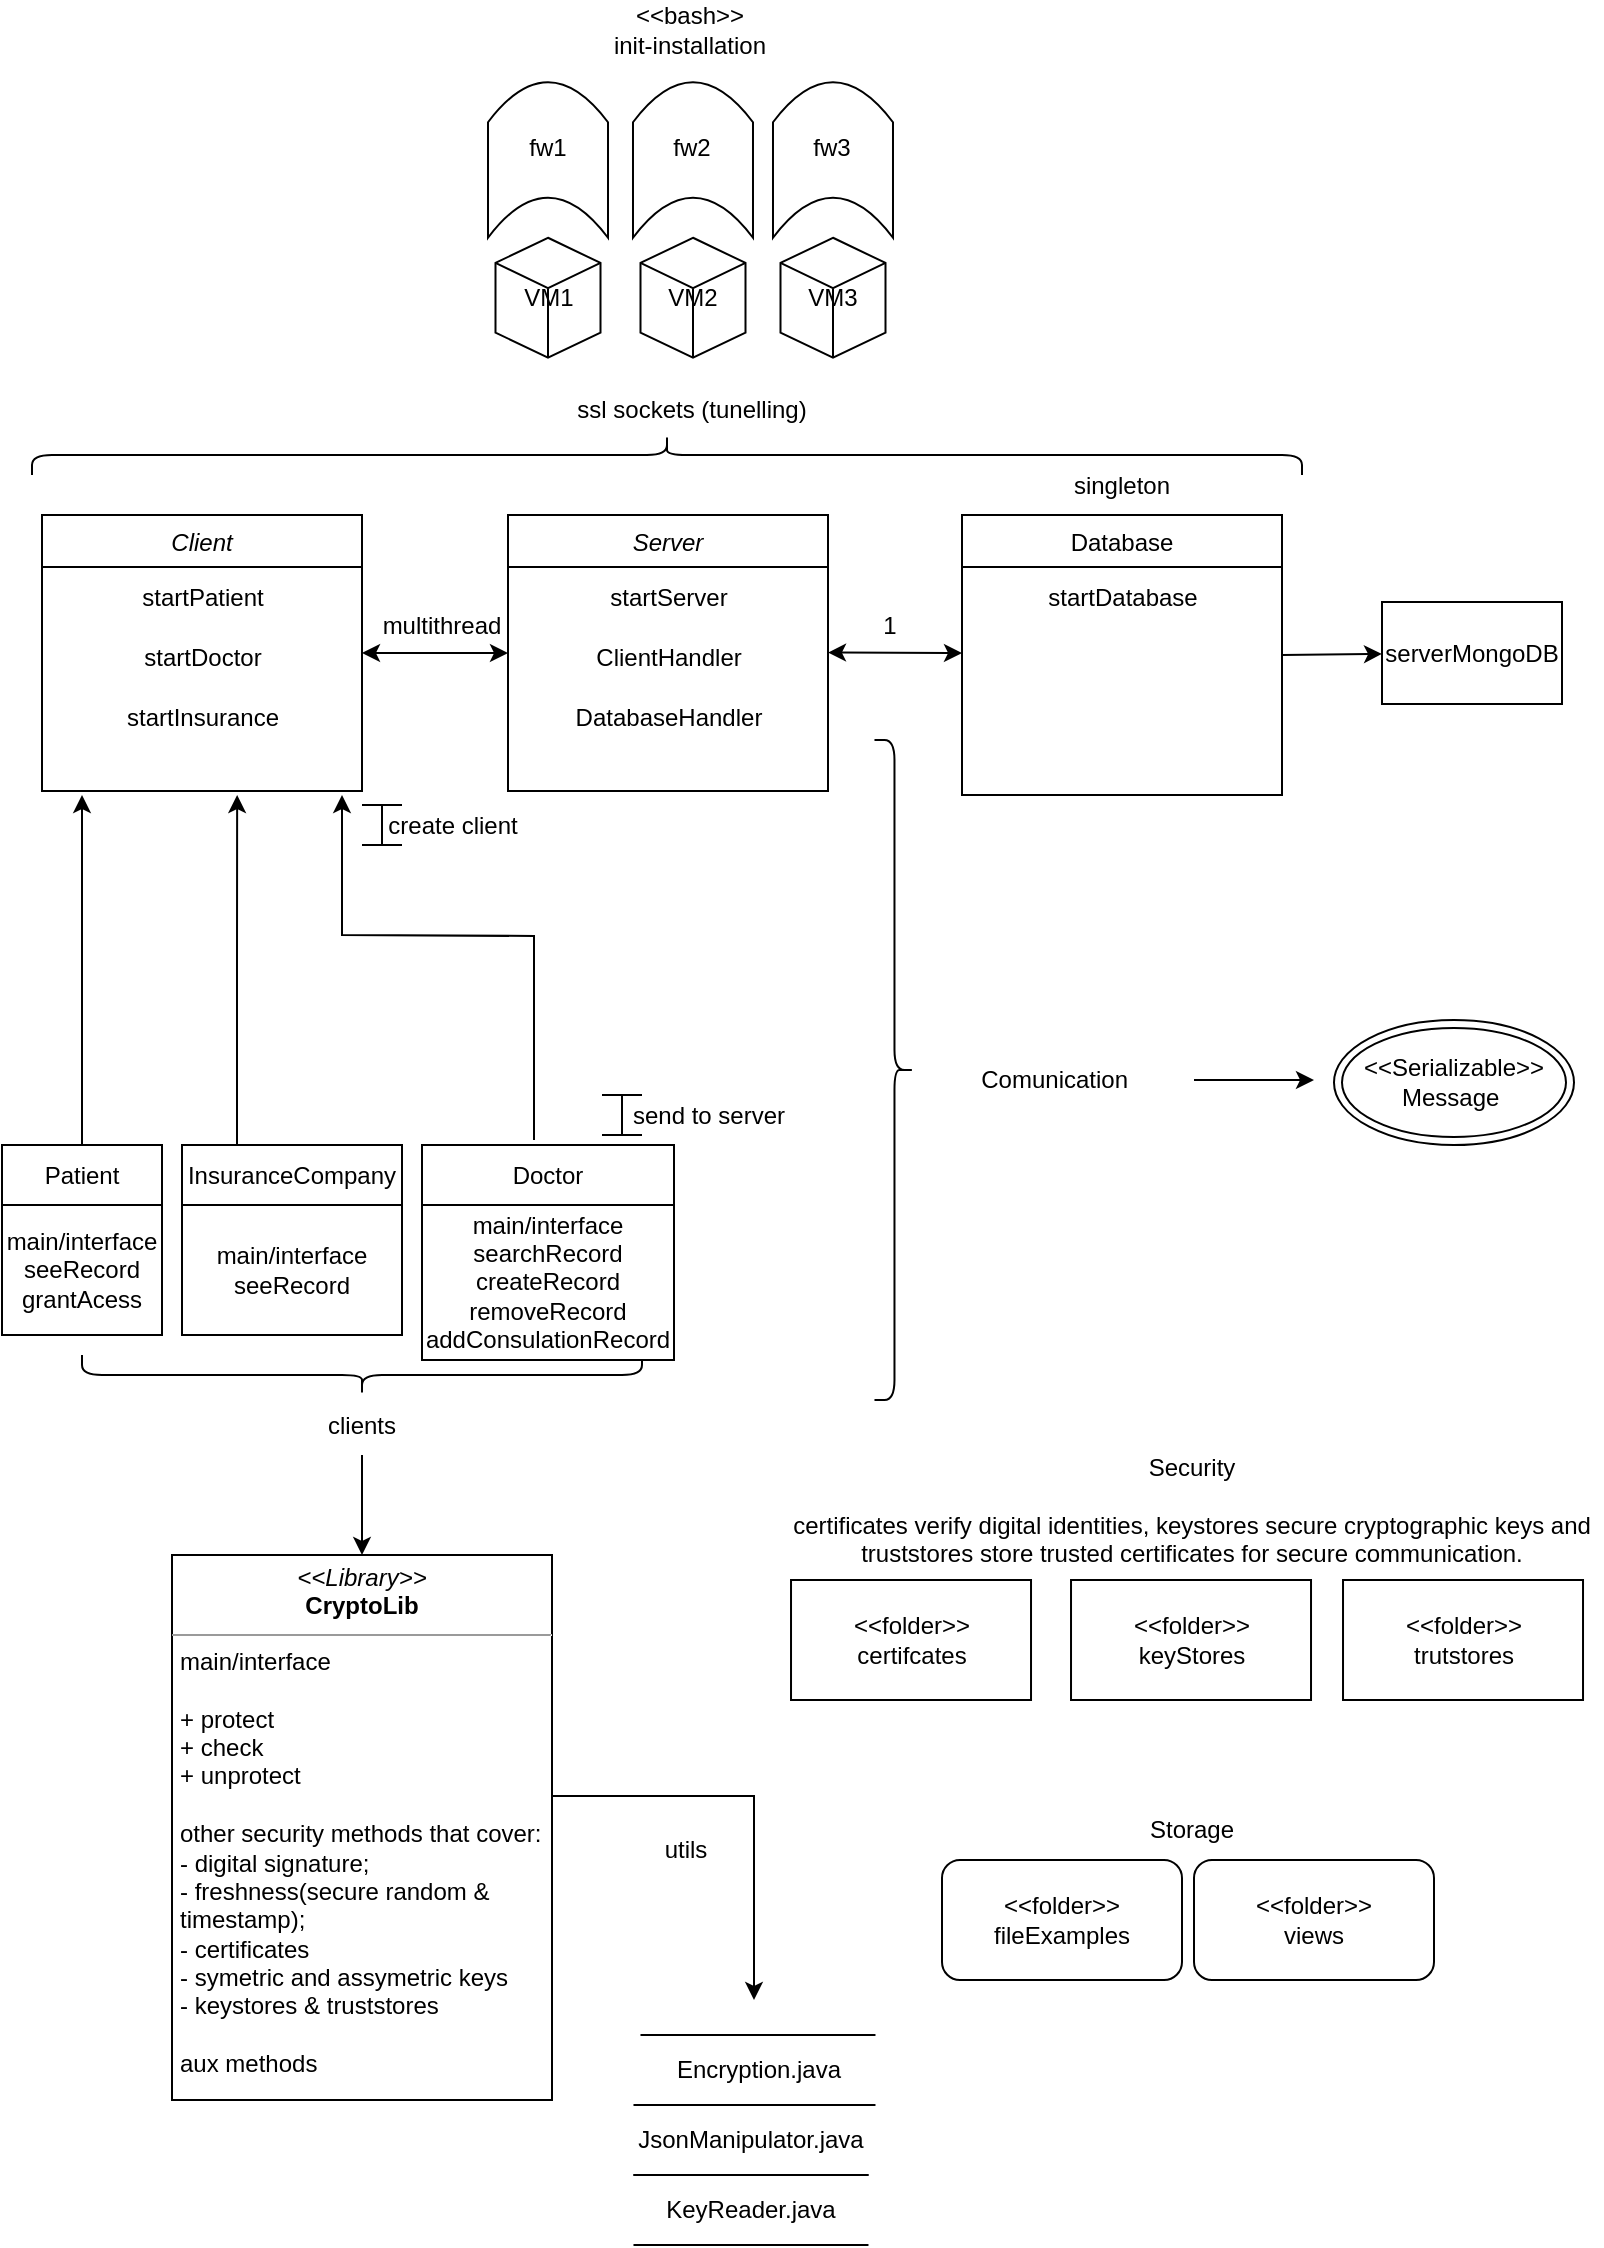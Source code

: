 <mxfile version="22.1.11" type="device">
  <diagram id="C5RBs43oDa-KdzZeNtuy" name="Page-1">
    <mxGraphModel dx="1426" dy="751" grid="1" gridSize="10" guides="1" tooltips="1" connect="1" arrows="1" fold="1" page="1" pageScale="1" pageWidth="827" pageHeight="1169" math="0" shadow="0">
      <root>
        <mxCell id="WIyWlLk6GJQsqaUBKTNV-0" />
        <mxCell id="WIyWlLk6GJQsqaUBKTNV-1" parent="WIyWlLk6GJQsqaUBKTNV-0" />
        <mxCell id="6Zzmi5LbBFeL9jF576f_-125" value="" style="shape=curlyBracket;whiteSpace=wrap;html=1;rounded=1;flipH=1;labelPosition=right;verticalLabelPosition=middle;align=left;verticalAlign=middle;" parent="WIyWlLk6GJQsqaUBKTNV-1" vertex="1">
          <mxGeometry x="460.24" y="400" width="20" height="330" as="geometry" />
        </mxCell>
        <mxCell id="zkfFHV4jXpPFQw0GAbJ--0" value="Server" style="swimlane;fontStyle=2;align=center;verticalAlign=top;childLayout=stackLayout;horizontal=1;startSize=26;horizontalStack=0;resizeParent=1;resizeLast=0;collapsible=1;marginBottom=0;rounded=0;shadow=0;strokeWidth=1;" parent="WIyWlLk6GJQsqaUBKTNV-1" vertex="1">
          <mxGeometry x="277" y="287.5" width="160" height="138" as="geometry">
            <mxRectangle x="230" y="140" width="160" height="26" as="alternateBounds" />
          </mxGeometry>
        </mxCell>
        <mxCell id="6Zzmi5LbBFeL9jF576f_-18" value="startServer" style="text;html=1;align=center;verticalAlign=middle;resizable=0;points=[];autosize=1;strokeColor=none;fillColor=none;" parent="zkfFHV4jXpPFQw0GAbJ--0" vertex="1">
          <mxGeometry y="26" width="160" height="30" as="geometry" />
        </mxCell>
        <mxCell id="6Zzmi5LbBFeL9jF576f_-19" value="ClientHandler" style="text;html=1;align=center;verticalAlign=middle;resizable=0;points=[];autosize=1;strokeColor=none;fillColor=none;" parent="zkfFHV4jXpPFQw0GAbJ--0" vertex="1">
          <mxGeometry y="56" width="160" height="30" as="geometry" />
        </mxCell>
        <mxCell id="6Zzmi5LbBFeL9jF576f_-154" value="DatabaseHandler" style="text;html=1;align=center;verticalAlign=middle;resizable=0;points=[];autosize=1;strokeColor=none;fillColor=none;" parent="zkfFHV4jXpPFQw0GAbJ--0" vertex="1">
          <mxGeometry y="86" width="160" height="30" as="geometry" />
        </mxCell>
        <mxCell id="zkfFHV4jXpPFQw0GAbJ--17" value="Database" style="swimlane;fontStyle=0;align=center;verticalAlign=top;childLayout=stackLayout;horizontal=1;startSize=26;horizontalStack=0;resizeParent=1;resizeLast=0;collapsible=1;marginBottom=0;rounded=0;shadow=0;strokeWidth=1;" parent="WIyWlLk6GJQsqaUBKTNV-1" vertex="1">
          <mxGeometry x="504" y="287.5" width="160" height="140" as="geometry">
            <mxRectangle x="480" y="120" width="160" height="26" as="alternateBounds" />
          </mxGeometry>
        </mxCell>
        <mxCell id="6Zzmi5LbBFeL9jF576f_-20" value="startDatabase" style="text;html=1;align=center;verticalAlign=middle;resizable=0;points=[];autosize=1;strokeColor=none;fillColor=none;" parent="zkfFHV4jXpPFQw0GAbJ--17" vertex="1">
          <mxGeometry y="26" width="160" height="30" as="geometry" />
        </mxCell>
        <mxCell id="6Zzmi5LbBFeL9jF576f_-0" value="Client" style="swimlane;fontStyle=2;align=center;verticalAlign=top;childLayout=stackLayout;horizontal=1;startSize=26;horizontalStack=0;resizeParent=1;resizeLast=0;collapsible=1;marginBottom=0;rounded=0;shadow=0;strokeWidth=1;" parent="WIyWlLk6GJQsqaUBKTNV-1" vertex="1">
          <mxGeometry x="44" y="287.5" width="160" height="138" as="geometry">
            <mxRectangle x="230" y="140" width="160" height="26" as="alternateBounds" />
          </mxGeometry>
        </mxCell>
        <mxCell id="6Zzmi5LbBFeL9jF576f_-21" value="startPatient" style="text;html=1;align=center;verticalAlign=middle;resizable=0;points=[];autosize=1;strokeColor=none;fillColor=none;" parent="6Zzmi5LbBFeL9jF576f_-0" vertex="1">
          <mxGeometry y="26" width="160" height="30" as="geometry" />
        </mxCell>
        <mxCell id="6Zzmi5LbBFeL9jF576f_-22" value="startDoctor" style="text;html=1;align=center;verticalAlign=middle;resizable=0;points=[];autosize=1;strokeColor=none;fillColor=none;" parent="6Zzmi5LbBFeL9jF576f_-0" vertex="1">
          <mxGeometry y="56" width="160" height="30" as="geometry" />
        </mxCell>
        <mxCell id="6Zzmi5LbBFeL9jF576f_-153" value="startInsurance" style="text;html=1;align=center;verticalAlign=middle;resizable=0;points=[];autosize=1;strokeColor=none;fillColor=none;" parent="6Zzmi5LbBFeL9jF576f_-0" vertex="1">
          <mxGeometry y="86" width="160" height="30" as="geometry" />
        </mxCell>
        <mxCell id="6Zzmi5LbBFeL9jF576f_-6" value="" style="endArrow=classic;startArrow=classic;html=1;rounded=0;exitX=1;exitY=0.5;exitDx=0;exitDy=0;entryX=0;entryY=0.5;entryDx=0;entryDy=0;" parent="WIyWlLk6GJQsqaUBKTNV-1" source="6Zzmi5LbBFeL9jF576f_-0" target="zkfFHV4jXpPFQw0GAbJ--0" edge="1">
          <mxGeometry width="50" height="50" relative="1" as="geometry">
            <mxPoint x="364" y="487.5" as="sourcePoint" />
            <mxPoint x="414" y="437.5" as="targetPoint" />
          </mxGeometry>
        </mxCell>
        <mxCell id="6Zzmi5LbBFeL9jF576f_-9" value="" style="endArrow=classic;startArrow=classic;html=1;rounded=0;exitX=1;exitY=0.5;exitDx=0;exitDy=0;" parent="WIyWlLk6GJQsqaUBKTNV-1" edge="1">
          <mxGeometry width="50" height="50" relative="1" as="geometry">
            <mxPoint x="437" y="356.26" as="sourcePoint" />
            <mxPoint x="504" y="356.5" as="targetPoint" />
          </mxGeometry>
        </mxCell>
        <mxCell id="6Zzmi5LbBFeL9jF576f_-10" value="Patient" style="rounded=0;whiteSpace=wrap;html=1;" parent="WIyWlLk6GJQsqaUBKTNV-1" vertex="1">
          <mxGeometry x="24" y="602.5" width="80" height="30" as="geometry" />
        </mxCell>
        <mxCell id="6Zzmi5LbBFeL9jF576f_-12" value="Doctor" style="rounded=0;whiteSpace=wrap;html=1;" parent="WIyWlLk6GJQsqaUBKTNV-1" vertex="1">
          <mxGeometry x="234" y="602.5" width="126" height="30" as="geometry" />
        </mxCell>
        <mxCell id="6Zzmi5LbBFeL9jF576f_-15" value="multithread" style="text;html=1;strokeColor=none;fillColor=none;align=center;verticalAlign=middle;whiteSpace=wrap;rounded=0;" parent="WIyWlLk6GJQsqaUBKTNV-1" vertex="1">
          <mxGeometry x="214" y="327.5" width="60" height="30" as="geometry" />
        </mxCell>
        <mxCell id="6Zzmi5LbBFeL9jF576f_-16" value="singleton" style="text;html=1;strokeColor=none;fillColor=none;align=center;verticalAlign=middle;whiteSpace=wrap;rounded=0;" parent="WIyWlLk6GJQsqaUBKTNV-1" vertex="1">
          <mxGeometry x="554" y="257.5" width="60" height="30" as="geometry" />
        </mxCell>
        <mxCell id="6Zzmi5LbBFeL9jF576f_-17" value="1" style="text;html=1;strokeColor=none;fillColor=none;align=center;verticalAlign=middle;whiteSpace=wrap;rounded=0;" parent="WIyWlLk6GJQsqaUBKTNV-1" vertex="1">
          <mxGeometry x="437.5" y="327.5" width="60" height="30" as="geometry" />
        </mxCell>
        <mxCell id="6Zzmi5LbBFeL9jF576f_-23" value="" style="endArrow=classic;html=1;rounded=0;exitX=1;exitY=0.5;exitDx=0;exitDy=0;" parent="WIyWlLk6GJQsqaUBKTNV-1" source="zkfFHV4jXpPFQw0GAbJ--17" target="6Zzmi5LbBFeL9jF576f_-24" edge="1">
          <mxGeometry width="50" height="50" relative="1" as="geometry">
            <mxPoint x="404" y="377.5" as="sourcePoint" />
            <mxPoint x="734" y="357.5" as="targetPoint" />
          </mxGeometry>
        </mxCell>
        <mxCell id="6Zzmi5LbBFeL9jF576f_-24" value="serverMongoDB" style="rounded=0;whiteSpace=wrap;html=1;" parent="WIyWlLk6GJQsqaUBKTNV-1" vertex="1">
          <mxGeometry x="714" y="331" width="90" height="51" as="geometry" />
        </mxCell>
        <mxCell id="6Zzmi5LbBFeL9jF576f_-30" value="ssl sockets (tunelling)" style="text;html=1;strokeColor=none;fillColor=none;align=center;verticalAlign=middle;whiteSpace=wrap;rounded=0;" parent="WIyWlLk6GJQsqaUBKTNV-1" vertex="1">
          <mxGeometry x="306.5" y="220" width="123.5" height="30" as="geometry" />
        </mxCell>
        <mxCell id="6Zzmi5LbBFeL9jF576f_-31" value="" style="endArrow=classic;html=1;rounded=0;exitX=0.5;exitY=0;exitDx=0;exitDy=0;" parent="WIyWlLk6GJQsqaUBKTNV-1" source="6Zzmi5LbBFeL9jF576f_-10" edge="1">
          <mxGeometry width="50" height="50" relative="1" as="geometry">
            <mxPoint x="304" y="567.5" as="sourcePoint" />
            <mxPoint x="64" y="427.5" as="targetPoint" />
          </mxGeometry>
        </mxCell>
        <mxCell id="6Zzmi5LbBFeL9jF576f_-32" value="" style="endArrow=classic;html=1;rounded=0;" parent="WIyWlLk6GJQsqaUBKTNV-1" edge="1">
          <mxGeometry width="50" height="50" relative="1" as="geometry">
            <mxPoint x="290" y="600" as="sourcePoint" />
            <mxPoint x="194" y="427.5" as="targetPoint" />
            <Array as="points">
              <mxPoint x="290" y="498" />
              <mxPoint x="194" y="497.5" />
            </Array>
          </mxGeometry>
        </mxCell>
        <mxCell id="6Zzmi5LbBFeL9jF576f_-35" value="create client" style="text;html=1;align=center;verticalAlign=middle;resizable=0;points=[];autosize=1;strokeColor=none;fillColor=none;" parent="WIyWlLk6GJQsqaUBKTNV-1" vertex="1">
          <mxGeometry x="204" y="427.5" width="90" height="30" as="geometry" />
        </mxCell>
        <mxCell id="6Zzmi5LbBFeL9jF576f_-40" style="edgeStyle=orthogonalEdgeStyle;rounded=0;orthogonalLoop=1;jettySize=auto;html=1;exitX=0.25;exitY=0;exitDx=0;exitDy=0;" parent="WIyWlLk6GJQsqaUBKTNV-1" source="6Zzmi5LbBFeL9jF576f_-39" edge="1">
          <mxGeometry relative="1" as="geometry">
            <mxPoint x="141.571" y="427.5" as="targetPoint" />
          </mxGeometry>
        </mxCell>
        <mxCell id="6Zzmi5LbBFeL9jF576f_-39" value="InsuranceCompany" style="rounded=0;whiteSpace=wrap;html=1;" parent="WIyWlLk6GJQsqaUBKTNV-1" vertex="1">
          <mxGeometry x="114" y="602.5" width="110" height="30" as="geometry" />
        </mxCell>
        <mxCell id="6Zzmi5LbBFeL9jF576f_-43" value="send to server" style="text;html=1;align=center;verticalAlign=middle;resizable=0;points=[];autosize=1;strokeColor=none;fillColor=none;" parent="WIyWlLk6GJQsqaUBKTNV-1" vertex="1">
          <mxGeometry x="326.5" y="572.5" width="100" height="30" as="geometry" />
        </mxCell>
        <mxCell id="6Zzmi5LbBFeL9jF576f_-44" value="" style="shape=crossbar;whiteSpace=wrap;html=1;rounded=1;direction=south;" parent="WIyWlLk6GJQsqaUBKTNV-1" vertex="1">
          <mxGeometry x="324" y="577.5" width="20" height="20" as="geometry" />
        </mxCell>
        <mxCell id="6Zzmi5LbBFeL9jF576f_-48" value="" style="shape=crossbar;whiteSpace=wrap;html=1;rounded=1;direction=south;" parent="WIyWlLk6GJQsqaUBKTNV-1" vertex="1">
          <mxGeometry x="204" y="432.5" width="20" height="20" as="geometry" />
        </mxCell>
        <mxCell id="6Zzmi5LbBFeL9jF576f_-51" value="" style="shape=curlyBracket;whiteSpace=wrap;html=1;rounded=1;flipH=1;labelPosition=right;verticalLabelPosition=middle;align=left;verticalAlign=middle;rotation=-90;" parent="WIyWlLk6GJQsqaUBKTNV-1" vertex="1">
          <mxGeometry x="346.5" y="-60" width="20" height="635" as="geometry" />
        </mxCell>
        <mxCell id="6Zzmi5LbBFeL9jF576f_-53" value="" style="shape=curlyBracket;whiteSpace=wrap;html=1;rounded=1;flipH=1;labelPosition=right;verticalLabelPosition=middle;align=left;verticalAlign=middle;rotation=90;" parent="WIyWlLk6GJQsqaUBKTNV-1" vertex="1">
          <mxGeometry x="194" y="577.5" width="20" height="280" as="geometry" />
        </mxCell>
        <mxCell id="6Zzmi5LbBFeL9jF576f_-64" style="edgeStyle=orthogonalEdgeStyle;rounded=0;orthogonalLoop=1;jettySize=auto;html=1;entryX=0.5;entryY=0;entryDx=0;entryDy=0;" parent="WIyWlLk6GJQsqaUBKTNV-1" source="6Zzmi5LbBFeL9jF576f_-54" target="6Zzmi5LbBFeL9jF576f_-63" edge="1">
          <mxGeometry relative="1" as="geometry" />
        </mxCell>
        <mxCell id="6Zzmi5LbBFeL9jF576f_-54" value="clients" style="text;html=1;strokeColor=none;fillColor=none;align=center;verticalAlign=middle;whiteSpace=wrap;rounded=0;" parent="WIyWlLk6GJQsqaUBKTNV-1" vertex="1">
          <mxGeometry x="174" y="727.5" width="60" height="30" as="geometry" />
        </mxCell>
        <mxCell id="6Zzmi5LbBFeL9jF576f_-56" value="main/interface&lt;br&gt;seeRecord&lt;br&gt;grantAcess" style="rounded=0;whiteSpace=wrap;html=1;" parent="WIyWlLk6GJQsqaUBKTNV-1" vertex="1">
          <mxGeometry x="24" y="632.5" width="80" height="65" as="geometry" />
        </mxCell>
        <mxCell id="6Zzmi5LbBFeL9jF576f_-57" value="main/interface&lt;br&gt;seeRecord" style="rounded=0;whiteSpace=wrap;html=1;" parent="WIyWlLk6GJQsqaUBKTNV-1" vertex="1">
          <mxGeometry x="114" y="632.5" width="110" height="65" as="geometry" />
        </mxCell>
        <mxCell id="6Zzmi5LbBFeL9jF576f_-58" value="main/interface&lt;br&gt;searchRecord&lt;br&gt;createRecord&lt;br&gt;removeRecord&lt;br&gt;addConsulationRecord" style="rounded=0;whiteSpace=wrap;html=1;" parent="WIyWlLk6GJQsqaUBKTNV-1" vertex="1">
          <mxGeometry x="234" y="632.5" width="126" height="77.5" as="geometry" />
        </mxCell>
        <mxCell id="6Zzmi5LbBFeL9jF576f_-148" style="edgeStyle=orthogonalEdgeStyle;rounded=0;orthogonalLoop=1;jettySize=auto;html=1;" parent="WIyWlLk6GJQsqaUBKTNV-1" source="6Zzmi5LbBFeL9jF576f_-63" edge="1">
          <mxGeometry relative="1" as="geometry">
            <mxPoint x="400" y="1030" as="targetPoint" />
            <Array as="points">
              <mxPoint x="400" y="928" />
              <mxPoint x="400" y="1020" />
            </Array>
          </mxGeometry>
        </mxCell>
        <mxCell id="6Zzmi5LbBFeL9jF576f_-63" value="&lt;p style=&quot;margin:0px;margin-top:4px;text-align:center;&quot;&gt;&lt;i&gt;&amp;lt;&amp;lt;Library&amp;gt;&amp;gt;&lt;/i&gt;&lt;br&gt;&lt;b&gt;CryptoLib&lt;/b&gt;&lt;/p&gt;&lt;hr size=&quot;1&quot;&gt;&lt;p style=&quot;margin:0px;margin-left:4px;&quot;&gt;&lt;/p&gt;&lt;p style=&quot;margin:0px;margin-left:4px;&quot;&gt;main/interface&lt;/p&gt;&lt;p style=&quot;margin:0px;margin-left:4px;&quot;&gt;&lt;br&gt;&lt;/p&gt;&lt;p style=&quot;margin:0px;margin-left:4px;&quot;&gt;+ protect&lt;/p&gt;&lt;p style=&quot;margin:0px;margin-left:4px;&quot;&gt;+ check&lt;/p&gt;&lt;p style=&quot;margin:0px;margin-left:4px;&quot;&gt;+ unprotect&lt;/p&gt;&lt;p style=&quot;margin:0px;margin-left:4px;&quot;&gt;&lt;br&gt;&lt;/p&gt;&lt;p style=&quot;margin:0px;margin-left:4px;&quot;&gt;other security methods that cover:&lt;/p&gt;&lt;p style=&quot;margin:0px;margin-left:4px;&quot;&gt;- digital signature;&lt;/p&gt;&lt;p style=&quot;margin:0px;margin-left:4px;&quot;&gt;- freshness(secure random &amp;amp; timestamp);&lt;/p&gt;&lt;p style=&quot;margin:0px;margin-left:4px;&quot;&gt;- certificates&lt;/p&gt;&lt;p style=&quot;margin:0px;margin-left:4px;&quot;&gt;- symetric and assymetric keys&lt;/p&gt;&lt;p style=&quot;margin:0px;margin-left:4px;&quot;&gt;- keystores &amp;amp; truststores&lt;/p&gt;&lt;p style=&quot;margin:0px;margin-left:4px;&quot;&gt;&lt;br&gt;&lt;/p&gt;&lt;p style=&quot;margin:0px;margin-left:4px;&quot;&gt;aux methods&lt;/p&gt;&lt;p style=&quot;margin:0px;margin-left:4px;&quot;&gt;&lt;br&gt;&lt;/p&gt;&lt;p style=&quot;margin:0px;margin-left:4px;&quot;&gt;&lt;br&gt;&lt;/p&gt;" style="verticalAlign=top;align=left;overflow=fill;fontSize=12;fontFamily=Helvetica;html=1;whiteSpace=wrap;" parent="WIyWlLk6GJQsqaUBKTNV-1" vertex="1">
          <mxGeometry x="109" y="807.5" width="190" height="272.5" as="geometry" />
        </mxCell>
        <mxCell id="6Zzmi5LbBFeL9jF576f_-69" value="utils" style="text;html=1;strokeColor=none;fillColor=none;align=center;verticalAlign=middle;whiteSpace=wrap;rounded=0;" parent="WIyWlLk6GJQsqaUBKTNV-1" vertex="1">
          <mxGeometry x="335.75" y="940" width="60" height="30" as="geometry" />
        </mxCell>
        <mxCell id="6Zzmi5LbBFeL9jF576f_-99" value="Encryption.java" style="shape=partialRectangle;whiteSpace=wrap;html=1;left=0;right=0;fillColor=none;" parent="WIyWlLk6GJQsqaUBKTNV-1" vertex="1">
          <mxGeometry x="343.74" y="1047.5" width="116.5" height="35" as="geometry" />
        </mxCell>
        <mxCell id="6Zzmi5LbBFeL9jF576f_-103" value="JsonManipulator.java" style="shape=partialRectangle;whiteSpace=wrap;html=1;left=0;right=0;fillColor=none;" parent="WIyWlLk6GJQsqaUBKTNV-1" vertex="1">
          <mxGeometry x="340.24" y="1082.5" width="116.5" height="35" as="geometry" />
        </mxCell>
        <mxCell id="6Zzmi5LbBFeL9jF576f_-104" value="KeyReader.java" style="shape=partialRectangle;whiteSpace=wrap;html=1;left=0;right=0;fillColor=none;" parent="WIyWlLk6GJQsqaUBKTNV-1" vertex="1">
          <mxGeometry x="340.24" y="1117.5" width="116.5" height="35" as="geometry" />
        </mxCell>
        <mxCell id="6Zzmi5LbBFeL9jF576f_-107" value="VM1" style="html=1;whiteSpace=wrap;shape=isoCube2;backgroundOutline=1;isoAngle=15;" parent="WIyWlLk6GJQsqaUBKTNV-1" vertex="1">
          <mxGeometry x="270.75" y="148.87" width="52.5" height="60" as="geometry" />
        </mxCell>
        <mxCell id="6Zzmi5LbBFeL9jF576f_-108" value="VM2" style="html=1;whiteSpace=wrap;shape=isoCube2;backgroundOutline=1;isoAngle=15;" parent="WIyWlLk6GJQsqaUBKTNV-1" vertex="1">
          <mxGeometry x="343.25" y="148.87" width="52.5" height="60" as="geometry" />
        </mxCell>
        <mxCell id="6Zzmi5LbBFeL9jF576f_-109" value="VM3" style="html=1;whiteSpace=wrap;shape=isoCube2;backgroundOutline=1;isoAngle=15;" parent="WIyWlLk6GJQsqaUBKTNV-1" vertex="1">
          <mxGeometry x="413.25" y="148.87" width="52.5" height="60" as="geometry" />
        </mxCell>
        <mxCell id="6Zzmi5LbBFeL9jF576f_-114" value="" style="shape=dataStorage;whiteSpace=wrap;html=1;fixedSize=1;rotation=90;" parent="WIyWlLk6GJQsqaUBKTNV-1" vertex="1">
          <mxGeometry x="258.13" y="80" width="77.75" height="60" as="geometry" />
        </mxCell>
        <mxCell id="6Zzmi5LbBFeL9jF576f_-116" value="" style="shape=dataStorage;whiteSpace=wrap;html=1;fixedSize=1;rotation=90;" parent="WIyWlLk6GJQsqaUBKTNV-1" vertex="1">
          <mxGeometry x="330.62" y="80" width="77.75" height="60" as="geometry" />
        </mxCell>
        <mxCell id="6Zzmi5LbBFeL9jF576f_-117" value="" style="shape=dataStorage;whiteSpace=wrap;html=1;fixedSize=1;rotation=90;" parent="WIyWlLk6GJQsqaUBKTNV-1" vertex="1">
          <mxGeometry x="400.62" y="80" width="77.75" height="60" as="geometry" />
        </mxCell>
        <mxCell id="6Zzmi5LbBFeL9jF576f_-118" value="fw1" style="text;html=1;strokeColor=none;fillColor=none;align=center;verticalAlign=middle;whiteSpace=wrap;rounded=0;" parent="WIyWlLk6GJQsqaUBKTNV-1" vertex="1">
          <mxGeometry x="267" y="88.87" width="60" height="30" as="geometry" />
        </mxCell>
        <mxCell id="6Zzmi5LbBFeL9jF576f_-119" value="fw2" style="text;html=1;strokeColor=none;fillColor=none;align=center;verticalAlign=middle;whiteSpace=wrap;rounded=0;" parent="WIyWlLk6GJQsqaUBKTNV-1" vertex="1">
          <mxGeometry x="339.49" y="88.87" width="60" height="30" as="geometry" />
        </mxCell>
        <mxCell id="6Zzmi5LbBFeL9jF576f_-120" value="fw3" style="text;html=1;strokeColor=none;fillColor=none;align=center;verticalAlign=middle;whiteSpace=wrap;rounded=0;" parent="WIyWlLk6GJQsqaUBKTNV-1" vertex="1">
          <mxGeometry x="409.49" y="88.87" width="60" height="30" as="geometry" />
        </mxCell>
        <mxCell id="6Zzmi5LbBFeL9jF576f_-121" value="&amp;lt;&amp;lt;bash&amp;gt;&amp;gt;&lt;br&gt;init-installation" style="text;html=1;strokeColor=none;fillColor=none;align=center;verticalAlign=middle;whiteSpace=wrap;rounded=0;" parent="WIyWlLk6GJQsqaUBKTNV-1" vertex="1">
          <mxGeometry x="313.25" y="30" width="110" height="30" as="geometry" />
        </mxCell>
        <mxCell id="6Zzmi5LbBFeL9jF576f_-127" value="&amp;lt;&amp;lt;Serializable&amp;gt;&amp;gt;&lt;br&gt;Message&amp;nbsp;" style="ellipse;shape=doubleEllipse;whiteSpace=wrap;html=1;" parent="WIyWlLk6GJQsqaUBKTNV-1" vertex="1">
          <mxGeometry x="690" y="540" width="120" height="62.5" as="geometry" />
        </mxCell>
        <mxCell id="6Zzmi5LbBFeL9jF576f_-128" value="Comunication&amp;nbsp;" style="text;html=1;strokeColor=none;fillColor=none;align=center;verticalAlign=middle;whiteSpace=wrap;rounded=0;rotation=0;" parent="WIyWlLk6GJQsqaUBKTNV-1" vertex="1">
          <mxGeometry x="494" y="555" width="116" height="30" as="geometry" />
        </mxCell>
        <mxCell id="6Zzmi5LbBFeL9jF576f_-132" value="" style="endArrow=classic;html=1;rounded=0;" parent="WIyWlLk6GJQsqaUBKTNV-1" edge="1">
          <mxGeometry width="50" height="50" relative="1" as="geometry">
            <mxPoint x="620" y="570" as="sourcePoint" />
            <mxPoint x="680" y="570" as="targetPoint" />
          </mxGeometry>
        </mxCell>
        <mxCell id="6Zzmi5LbBFeL9jF576f_-135" value="&amp;lt;&amp;lt;folder&amp;gt;&amp;gt;&lt;br&gt;certifcates" style="rounded=0;whiteSpace=wrap;html=1;" parent="WIyWlLk6GJQsqaUBKTNV-1" vertex="1">
          <mxGeometry x="418.51" y="820" width="120" height="60" as="geometry" />
        </mxCell>
        <mxCell id="6Zzmi5LbBFeL9jF576f_-136" value="&amp;lt;&amp;lt;folder&amp;gt;&amp;gt;&lt;br&gt;keyStores" style="rounded=0;whiteSpace=wrap;html=1;" parent="WIyWlLk6GJQsqaUBKTNV-1" vertex="1">
          <mxGeometry x="558.51" y="820" width="120" height="60" as="geometry" />
        </mxCell>
        <mxCell id="6Zzmi5LbBFeL9jF576f_-137" value="&amp;lt;&amp;lt;folder&amp;gt;&amp;gt;&lt;br&gt;trutstores" style="rounded=0;whiteSpace=wrap;html=1;" parent="WIyWlLk6GJQsqaUBKTNV-1" vertex="1">
          <mxGeometry x="694.51" y="820" width="120" height="60" as="geometry" />
        </mxCell>
        <mxCell id="6Zzmi5LbBFeL9jF576f_-138" value="&amp;lt;&amp;lt;folder&amp;gt;&amp;gt;&lt;br&gt;fileExamples" style="rounded=1;whiteSpace=wrap;html=1;" parent="WIyWlLk6GJQsqaUBKTNV-1" vertex="1">
          <mxGeometry x="494" y="960" width="120" height="60" as="geometry" />
        </mxCell>
        <mxCell id="6Zzmi5LbBFeL9jF576f_-139" value="Storage" style="text;html=1;strokeColor=none;fillColor=none;align=center;verticalAlign=middle;whiteSpace=wrap;rounded=0;" parent="WIyWlLk6GJQsqaUBKTNV-1" vertex="1">
          <mxGeometry x="588.51" y="930" width="60" height="30" as="geometry" />
        </mxCell>
        <mxCell id="6Zzmi5LbBFeL9jF576f_-144" value="Security&lt;br&gt;&lt;br&gt;certificates verify digital identities, keystores secure cryptographic keys and truststores store trusted certificates for secure communication." style="text;html=1;strokeColor=none;fillColor=none;align=center;verticalAlign=middle;whiteSpace=wrap;rounded=0;" parent="WIyWlLk6GJQsqaUBKTNV-1" vertex="1">
          <mxGeometry x="414" y="750" width="410" height="70" as="geometry" />
        </mxCell>
        <mxCell id="6Zzmi5LbBFeL9jF576f_-155" value="&amp;lt;&amp;lt;folder&amp;gt;&amp;gt;&lt;br&gt;views" style="rounded=1;whiteSpace=wrap;html=1;" parent="WIyWlLk6GJQsqaUBKTNV-1" vertex="1">
          <mxGeometry x="620" y="960" width="120" height="60" as="geometry" />
        </mxCell>
      </root>
    </mxGraphModel>
  </diagram>
</mxfile>
